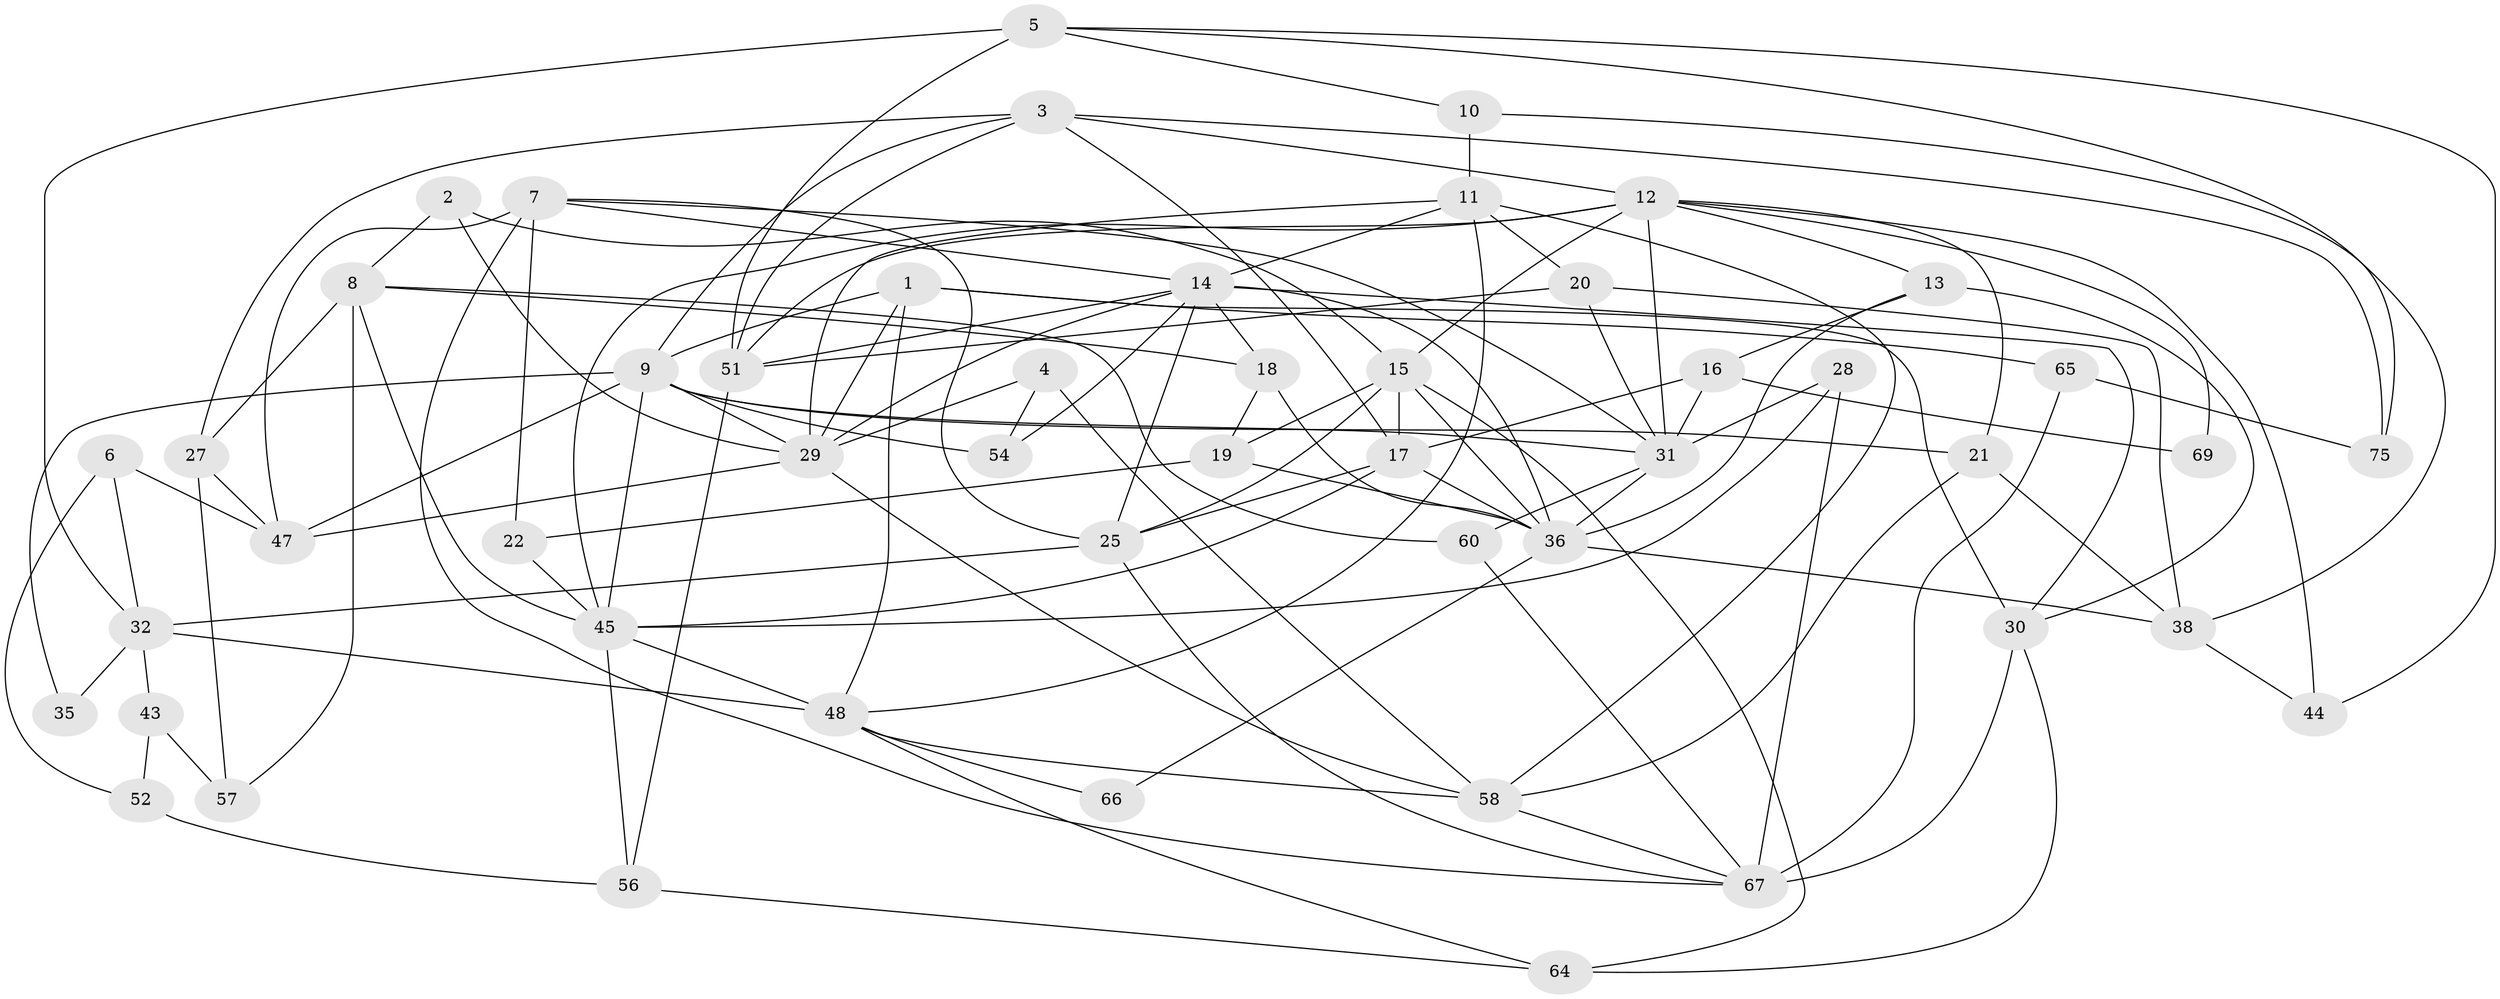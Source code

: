 // Generated by graph-tools (version 1.1) at 2025/24/03/03/25 07:24:03]
// undirected, 50 vertices, 122 edges
graph export_dot {
graph [start="1"]
  node [color=gray90,style=filled];
  1 [super="+34"];
  2;
  3 [super="+37"];
  4;
  5 [super="+33"];
  6;
  7 [super="+24"];
  8 [super="+41"];
  9 [super="+49"];
  10;
  11 [super="+68"];
  12 [super="+53"];
  13;
  14 [super="+55"];
  15 [super="+73"];
  16 [super="+26"];
  17 [super="+42"];
  18 [super="+23"];
  19;
  20 [super="+76"];
  21;
  22;
  25 [super="+78"];
  27 [super="+39"];
  28;
  29 [super="+40"];
  30 [super="+71"];
  31 [super="+72"];
  32 [super="+46"];
  35;
  36 [super="+59"];
  38 [super="+62"];
  43;
  44;
  45 [super="+63"];
  47 [super="+61"];
  48 [super="+50"];
  51 [super="+74"];
  52;
  54;
  56;
  57;
  58 [super="+70"];
  60;
  64;
  65;
  66;
  67 [super="+77"];
  69;
  75;
  1 -- 9;
  1 -- 65;
  1 -- 48;
  1 -- 30;
  1 -- 29;
  2 -- 29;
  2 -- 15;
  2 -- 8;
  3 -- 17;
  3 -- 75;
  3 -- 27;
  3 -- 51;
  3 -- 9;
  3 -- 12;
  4 -- 54;
  4 -- 58;
  4 -- 29;
  5 -- 75;
  5 -- 10;
  5 -- 44;
  5 -- 32 [weight=2];
  5 -- 51;
  6 -- 47;
  6 -- 32;
  6 -- 52;
  7 -- 22;
  7 -- 67;
  7 -- 31;
  7 -- 47 [weight=2];
  7 -- 25;
  7 -- 14;
  8 -- 60;
  8 -- 18;
  8 -- 57;
  8 -- 27;
  8 -- 45;
  9 -- 21 [weight=2];
  9 -- 29;
  9 -- 35;
  9 -- 45;
  9 -- 54;
  9 -- 31;
  9 -- 47;
  10 -- 38;
  10 -- 11;
  11 -- 29;
  11 -- 14;
  11 -- 48;
  11 -- 58;
  11 -- 20;
  12 -- 13;
  12 -- 21;
  12 -- 69;
  12 -- 45;
  12 -- 51;
  12 -- 31;
  12 -- 44;
  12 -- 15;
  13 -- 36;
  13 -- 16;
  13 -- 30;
  14 -- 30;
  14 -- 51;
  14 -- 54;
  14 -- 29;
  14 -- 18;
  14 -- 36;
  14 -- 25;
  15 -- 64;
  15 -- 17;
  15 -- 19;
  15 -- 36;
  15 -- 25;
  16 -- 31;
  16 -- 69;
  16 -- 17 [weight=2];
  17 -- 25;
  17 -- 45;
  17 -- 36;
  18 -- 19;
  18 -- 36;
  19 -- 22;
  19 -- 36;
  20 -- 31;
  20 -- 51;
  20 -- 38;
  21 -- 38;
  21 -- 58;
  22 -- 45;
  25 -- 32 [weight=2];
  25 -- 67;
  27 -- 57;
  27 -- 47;
  28 -- 67;
  28 -- 31;
  28 -- 45;
  29 -- 47;
  29 -- 58;
  30 -- 67 [weight=2];
  30 -- 64;
  31 -- 60;
  31 -- 36;
  32 -- 35;
  32 -- 43;
  32 -- 48;
  36 -- 66;
  36 -- 38;
  38 -- 44;
  43 -- 52;
  43 -- 57;
  45 -- 48;
  45 -- 56;
  48 -- 64;
  48 -- 66;
  48 -- 58;
  51 -- 56;
  52 -- 56;
  56 -- 64;
  58 -- 67;
  60 -- 67;
  65 -- 75;
  65 -- 67;
}
